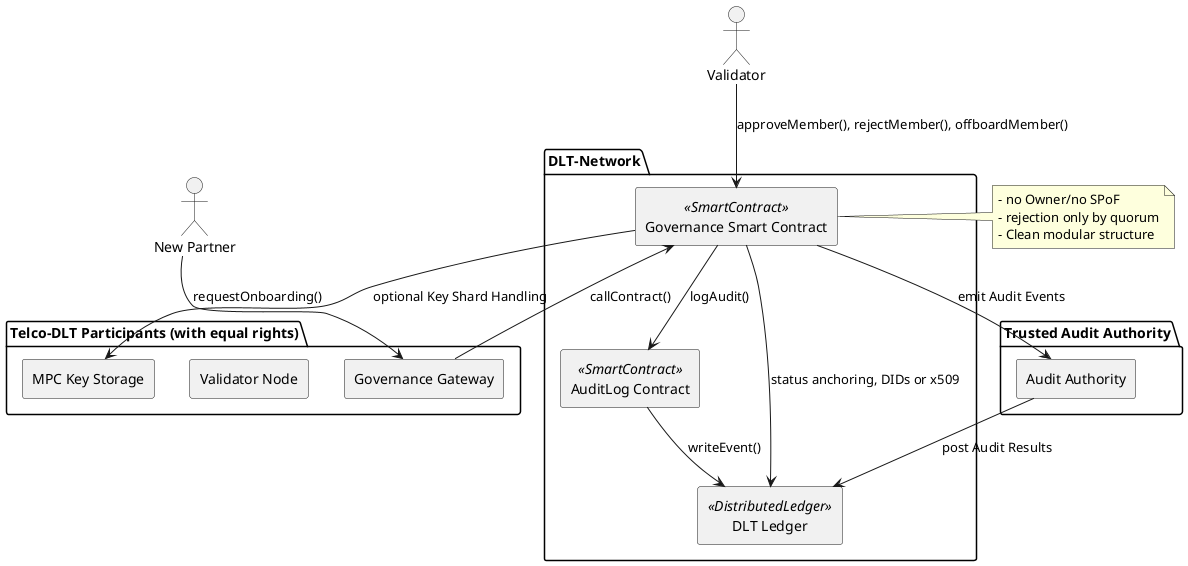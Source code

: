 @startuml
skinparam componentStyle rectangle

package “DLT-Network” {
[Governance Smart Contract] <<SmartContract>>
[AuditLog Contract] <<SmartContract>>
[DLT Ledger] <<DistributedLedger>>
}

package “Telco-DLT Participants (with equal rights)” {
[Governance Gateway]
[Validator Node]
[MPC Key Storage]
}

package “Trusted Audit Authority” {
[Audit Authority]
}

actor “New Partner” as Partner
actor “Validator” as Validator

Partner --> [Governance Gateway] : requestOnboarding()
[Governance Gateway] --> [Governance Smart Contract] : callContract()

Validator --> [Governance Smart Contract] : approveMember(), rejectMember(), offboardMember()
[Governance Smart Contract] --> [AuditLog Contract] : logAudit()
[AuditLog Contract] --> [DLT Ledger] : writeEvent()

[Governance Smart Contract] --> [DLT Ledger] : status anchoring, DIDs or x509
[Governance Smart Contract] --> [MPC Key Storage] : optional Key Shard Handling

[Audit Authority] --> [DLT Ledger] : post Audit Results
[Governance Smart Contract] --> [Audit Authority] : emit Audit Events

note right of [Governance Smart Contract]
- no Owner/no SPoF
- rejection only by quorum
- Clean modular structure
end note
@enduml
